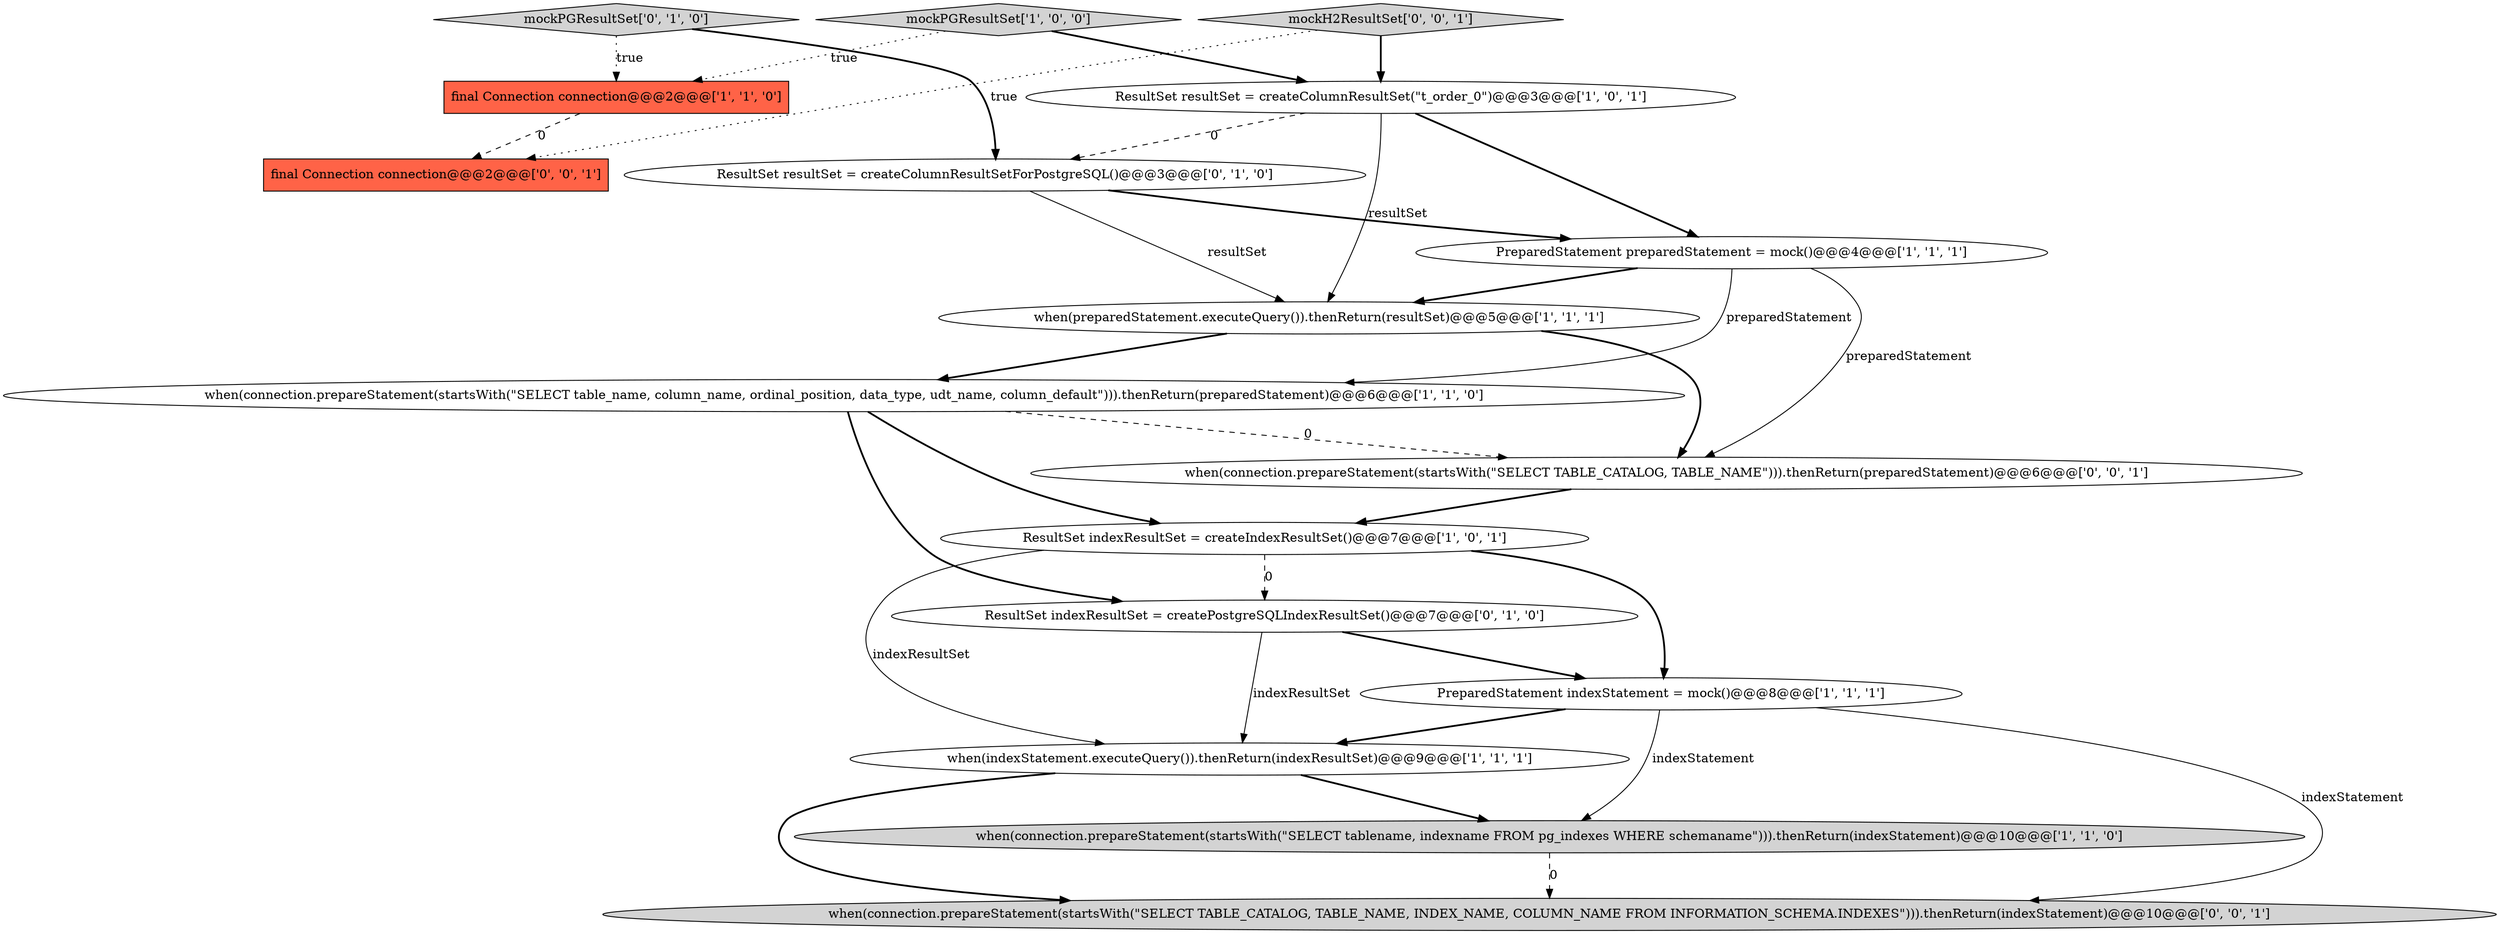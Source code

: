 digraph {
8 [style = filled, label = "when(indexStatement.executeQuery()).thenReturn(indexResultSet)@@@9@@@['1', '1', '1']", fillcolor = white, shape = ellipse image = "AAA0AAABBB1BBB"];
5 [style = filled, label = "ResultSet resultSet = createColumnResultSet(\"t_order_0\")@@@3@@@['1', '0', '1']", fillcolor = white, shape = ellipse image = "AAA0AAABBB1BBB"];
15 [style = filled, label = "mockH2ResultSet['0', '0', '1']", fillcolor = lightgray, shape = diamond image = "AAA0AAABBB3BBB"];
0 [style = filled, label = "PreparedStatement preparedStatement = mock()@@@4@@@['1', '1', '1']", fillcolor = white, shape = ellipse image = "AAA0AAABBB1BBB"];
2 [style = filled, label = "when(connection.prepareStatement(startsWith(\"SELECT table_name, column_name, ordinal_position, data_type, udt_name, column_default\"))).thenReturn(preparedStatement)@@@6@@@['1', '1', '0']", fillcolor = white, shape = ellipse image = "AAA0AAABBB1BBB"];
14 [style = filled, label = "when(connection.prepareStatement(startsWith(\"SELECT TABLE_CATALOG, TABLE_NAME, INDEX_NAME, COLUMN_NAME FROM INFORMATION_SCHEMA.INDEXES\"))).thenReturn(indexStatement)@@@10@@@['0', '0', '1']", fillcolor = lightgray, shape = ellipse image = "AAA0AAABBB3BBB"];
12 [style = filled, label = "ResultSet indexResultSet = createPostgreSQLIndexResultSet()@@@7@@@['0', '1', '0']", fillcolor = white, shape = ellipse image = "AAA1AAABBB2BBB"];
16 [style = filled, label = "when(connection.prepareStatement(startsWith(\"SELECT TABLE_CATALOG, TABLE_NAME\"))).thenReturn(preparedStatement)@@@6@@@['0', '0', '1']", fillcolor = white, shape = ellipse image = "AAA0AAABBB3BBB"];
7 [style = filled, label = "when(preparedStatement.executeQuery()).thenReturn(resultSet)@@@5@@@['1', '1', '1']", fillcolor = white, shape = ellipse image = "AAA0AAABBB1BBB"];
4 [style = filled, label = "mockPGResultSet['1', '0', '0']", fillcolor = lightgray, shape = diamond image = "AAA0AAABBB1BBB"];
6 [style = filled, label = "final Connection connection@@@2@@@['1', '1', '0']", fillcolor = tomato, shape = box image = "AAA0AAABBB1BBB"];
10 [style = filled, label = "mockPGResultSet['0', '1', '0']", fillcolor = lightgray, shape = diamond image = "AAA0AAABBB2BBB"];
3 [style = filled, label = "when(connection.prepareStatement(startsWith(\"SELECT tablename, indexname FROM pg_indexes WHERE schemaname\"))).thenReturn(indexStatement)@@@10@@@['1', '1', '0']", fillcolor = lightgray, shape = ellipse image = "AAA0AAABBB1BBB"];
11 [style = filled, label = "ResultSet resultSet = createColumnResultSetForPostgreSQL()@@@3@@@['0', '1', '0']", fillcolor = white, shape = ellipse image = "AAA1AAABBB2BBB"];
9 [style = filled, label = "ResultSet indexResultSet = createIndexResultSet()@@@7@@@['1', '0', '1']", fillcolor = white, shape = ellipse image = "AAA0AAABBB1BBB"];
1 [style = filled, label = "PreparedStatement indexStatement = mock()@@@8@@@['1', '1', '1']", fillcolor = white, shape = ellipse image = "AAA0AAABBB1BBB"];
13 [style = filled, label = "final Connection connection@@@2@@@['0', '0', '1']", fillcolor = tomato, shape = box image = "AAA0AAABBB3BBB"];
8->14 [style = bold, label=""];
15->13 [style = dotted, label="true"];
9->12 [style = dashed, label="0"];
0->7 [style = bold, label=""];
0->2 [style = solid, label="preparedStatement"];
1->14 [style = solid, label="indexStatement"];
11->0 [style = bold, label=""];
4->5 [style = bold, label=""];
7->16 [style = bold, label=""];
1->8 [style = bold, label=""];
12->1 [style = bold, label=""];
6->13 [style = dashed, label="0"];
3->14 [style = dashed, label="0"];
10->11 [style = bold, label=""];
9->8 [style = solid, label="indexResultSet"];
5->11 [style = dashed, label="0"];
8->3 [style = bold, label=""];
1->3 [style = solid, label="indexStatement"];
2->16 [style = dashed, label="0"];
2->9 [style = bold, label=""];
5->0 [style = bold, label=""];
0->16 [style = solid, label="preparedStatement"];
15->5 [style = bold, label=""];
10->6 [style = dotted, label="true"];
11->7 [style = solid, label="resultSet"];
5->7 [style = solid, label="resultSet"];
4->6 [style = dotted, label="true"];
9->1 [style = bold, label=""];
12->8 [style = solid, label="indexResultSet"];
2->12 [style = bold, label=""];
16->9 [style = bold, label=""];
7->2 [style = bold, label=""];
}
